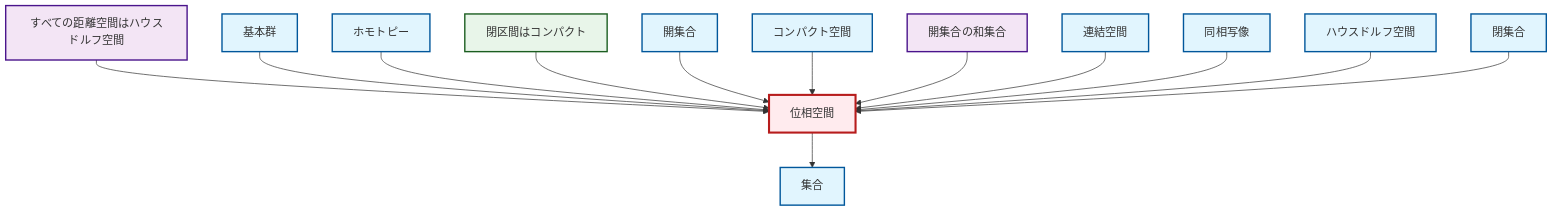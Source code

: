 graph TD
    classDef definition fill:#e1f5fe,stroke:#01579b,stroke-width:2px
    classDef theorem fill:#f3e5f5,stroke:#4a148c,stroke-width:2px
    classDef axiom fill:#fff3e0,stroke:#e65100,stroke-width:2px
    classDef example fill:#e8f5e9,stroke:#1b5e20,stroke-width:2px
    classDef current fill:#ffebee,stroke:#b71c1c,stroke-width:3px
    def-hausdorff["ハウスドルフ空間"]:::definition
    def-set["集合"]:::definition
    def-connected["連結空間"]:::definition
    def-closed-set["閉集合"]:::definition
    thm-union-open-sets["開集合の和集合"]:::theorem
    thm-metric-hausdorff["すべての距離空間はハウスドルフ空間"]:::theorem
    def-homeomorphism["同相写像"]:::definition
    def-topological-space["位相空間"]:::definition
    def-open-set["開集合"]:::definition
    def-homotopy["ホモトピー"]:::definition
    ex-closed-interval-compact["閉区間はコンパクト"]:::example
    def-fundamental-group["基本群"]:::definition
    def-compact["コンパクト空間"]:::definition
    thm-metric-hausdorff --> def-topological-space
    def-fundamental-group --> def-topological-space
    def-homotopy --> def-topological-space
    ex-closed-interval-compact --> def-topological-space
    def-open-set --> def-topological-space
    def-compact --> def-topological-space
    thm-union-open-sets --> def-topological-space
    def-topological-space --> def-set
    def-connected --> def-topological-space
    def-homeomorphism --> def-topological-space
    def-hausdorff --> def-topological-space
    def-closed-set --> def-topological-space
    class def-topological-space current